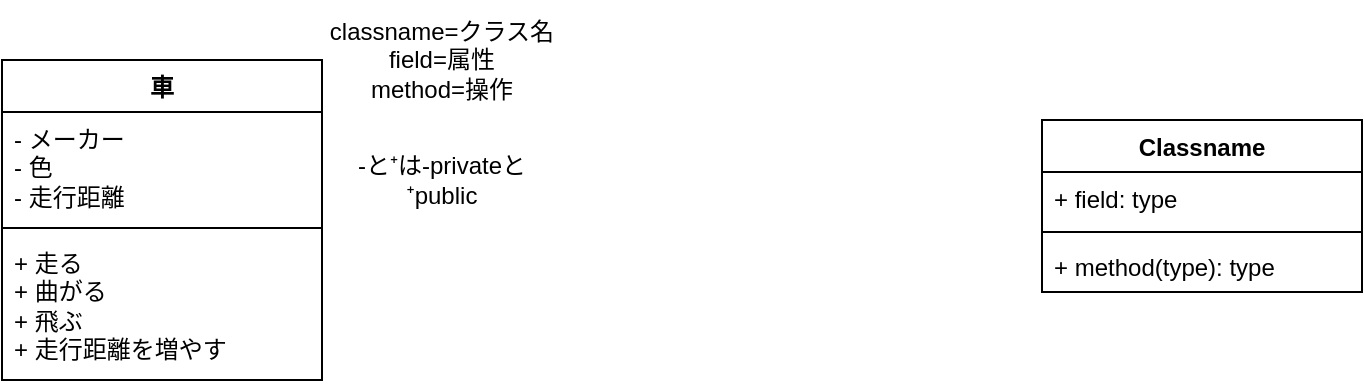 <mxfile version="28.2.0">
  <diagram id="BNbD--FWRufQrKHp85hY" name="ページ1">
    <mxGraphModel dx="1034" dy="1739" grid="1" gridSize="10" guides="1" tooltips="1" connect="1" arrows="1" fold="1" page="1" pageScale="1" pageWidth="827" pageHeight="1169" math="0" shadow="0">
      <root>
        <mxCell id="0" />
        <mxCell id="1" parent="0" />
        <mxCell id="hSk7HRflE88lBAPdu5aZ-2" value="車" style="swimlane;fontStyle=1;align=center;verticalAlign=top;childLayout=stackLayout;horizontal=1;startSize=26;horizontalStack=0;resizeParent=1;resizeParentMax=0;resizeLast=0;collapsible=1;marginBottom=0;whiteSpace=wrap;html=1;" vertex="1" parent="1">
          <mxGeometry x="80" y="-1120" width="160" height="160" as="geometry" />
        </mxCell>
        <mxCell id="hSk7HRflE88lBAPdu5aZ-3" value="- メーカー&lt;div&gt;- 色&lt;/div&gt;&lt;div&gt;- 走行距離&lt;/div&gt;" style="text;strokeColor=none;fillColor=none;align=left;verticalAlign=top;spacingLeft=4;spacingRight=4;overflow=hidden;rotatable=0;points=[[0,0.5],[1,0.5]];portConstraint=eastwest;whiteSpace=wrap;html=1;" vertex="1" parent="hSk7HRflE88lBAPdu5aZ-2">
          <mxGeometry y="26" width="160" height="54" as="geometry" />
        </mxCell>
        <mxCell id="hSk7HRflE88lBAPdu5aZ-4" value="" style="line;strokeWidth=1;fillColor=none;align=left;verticalAlign=middle;spacingTop=-1;spacingLeft=3;spacingRight=3;rotatable=0;labelPosition=right;points=[];portConstraint=eastwest;strokeColor=inherit;" vertex="1" parent="hSk7HRflE88lBAPdu5aZ-2">
          <mxGeometry y="80" width="160" height="8" as="geometry" />
        </mxCell>
        <mxCell id="hSk7HRflE88lBAPdu5aZ-5" value="+ 走る&lt;div&gt;+ 曲がる&lt;/div&gt;&lt;div&gt;+ 飛ぶ&lt;/div&gt;&lt;div&gt;+ 走行距離を増やす&lt;/div&gt;" style="text;strokeColor=none;fillColor=none;align=left;verticalAlign=top;spacingLeft=4;spacingRight=4;overflow=hidden;rotatable=0;points=[[0,0.5],[1,0.5]];portConstraint=eastwest;whiteSpace=wrap;html=1;" vertex="1" parent="hSk7HRflE88lBAPdu5aZ-2">
          <mxGeometry y="88" width="160" height="72" as="geometry" />
        </mxCell>
        <mxCell id="hSk7HRflE88lBAPdu5aZ-6" value="Classname" style="swimlane;fontStyle=1;align=center;verticalAlign=top;childLayout=stackLayout;horizontal=1;startSize=26;horizontalStack=0;resizeParent=1;resizeParentMax=0;resizeLast=0;collapsible=1;marginBottom=0;whiteSpace=wrap;html=1;" vertex="1" parent="1">
          <mxGeometry x="600" y="-1090" width="160" height="86" as="geometry" />
        </mxCell>
        <mxCell id="hSk7HRflE88lBAPdu5aZ-7" value="+ field: type" style="text;strokeColor=none;fillColor=none;align=left;verticalAlign=top;spacingLeft=4;spacingRight=4;overflow=hidden;rotatable=0;points=[[0,0.5],[1,0.5]];portConstraint=eastwest;whiteSpace=wrap;html=1;" vertex="1" parent="hSk7HRflE88lBAPdu5aZ-6">
          <mxGeometry y="26" width="160" height="26" as="geometry" />
        </mxCell>
        <mxCell id="hSk7HRflE88lBAPdu5aZ-8" value="" style="line;strokeWidth=1;fillColor=none;align=left;verticalAlign=middle;spacingTop=-1;spacingLeft=3;spacingRight=3;rotatable=0;labelPosition=right;points=[];portConstraint=eastwest;strokeColor=inherit;" vertex="1" parent="hSk7HRflE88lBAPdu5aZ-6">
          <mxGeometry y="52" width="160" height="8" as="geometry" />
        </mxCell>
        <mxCell id="hSk7HRflE88lBAPdu5aZ-9" value="+ method(type): type" style="text;strokeColor=none;fillColor=none;align=left;verticalAlign=top;spacingLeft=4;spacingRight=4;overflow=hidden;rotatable=0;points=[[0,0.5],[1,0.5]];portConstraint=eastwest;whiteSpace=wrap;html=1;" vertex="1" parent="hSk7HRflE88lBAPdu5aZ-6">
          <mxGeometry y="60" width="160" height="26" as="geometry" />
        </mxCell>
        <mxCell id="hSk7HRflE88lBAPdu5aZ-10" value="classname=クラス名&lt;div&gt;field=属性&lt;/div&gt;&lt;div&gt;method=操作&lt;/div&gt;" style="rounded=0;whiteSpace=wrap;html=1;fillColor=none;strokeColor=none;" vertex="1" parent="1">
          <mxGeometry x="240" y="-1150" width="120" height="60" as="geometry" />
        </mxCell>
        <mxCell id="hSk7HRflE88lBAPdu5aZ-11" value="-と⁺は-privateと⁺public" style="rounded=0;whiteSpace=wrap;html=1;fillColor=none;strokeColor=none;" vertex="1" parent="1">
          <mxGeometry x="240" y="-1090" width="120" height="60" as="geometry" />
        </mxCell>
      </root>
    </mxGraphModel>
  </diagram>
</mxfile>
